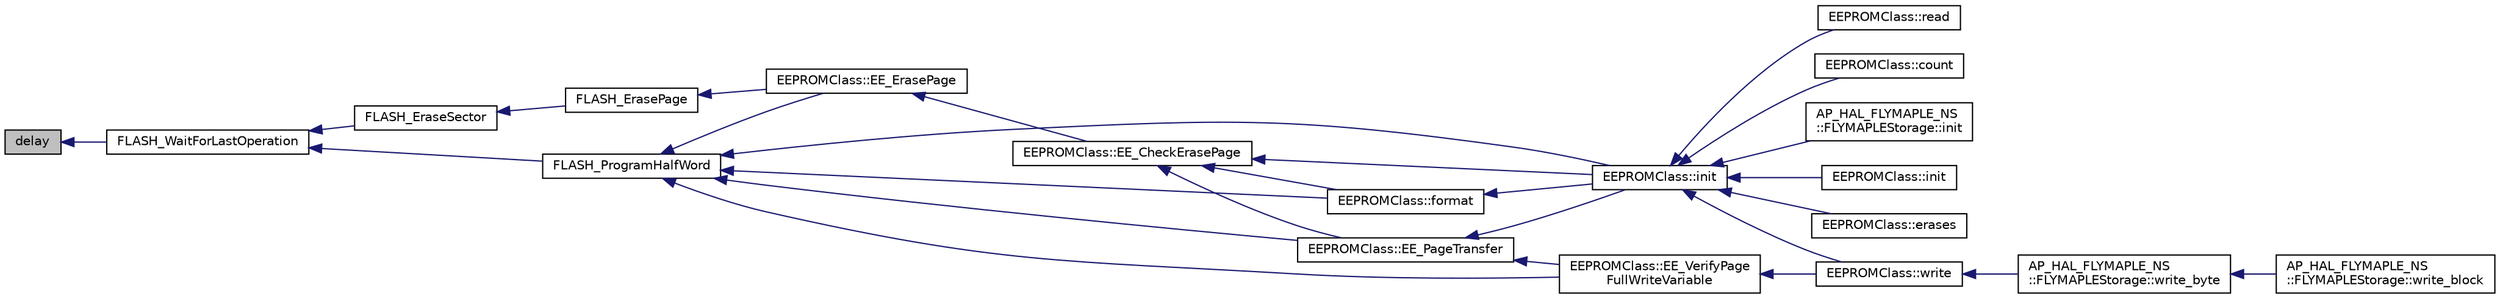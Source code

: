 digraph "delay"
{
 // INTERACTIVE_SVG=YES
  edge [fontname="Helvetica",fontsize="10",labelfontname="Helvetica",labelfontsize="10"];
  node [fontname="Helvetica",fontsize="10",shape=record];
  rankdir="LR";
  Node1 [label="delay",height=0.2,width=0.4,color="black", fillcolor="grey75", style="filled", fontcolor="black"];
  Node1 -> Node2 [dir="back",color="midnightblue",fontsize="10",style="solid",fontname="Helvetica"];
  Node2 [label="FLASH_WaitForLastOperation",height=0.2,width=0.4,color="black", fillcolor="white", style="filled",URL="$flash__stm32F2_8h.html#a32f1f24182bcef29414d7b59c1669595",tooltip="Waits for a Flash operation to complete or a TIMEOUT to occur. "];
  Node2 -> Node3 [dir="back",color="midnightblue",fontsize="10",style="solid",fontname="Helvetica"];
  Node3 [label="FLASH_EraseSector",height=0.2,width=0.4,color="black", fillcolor="white", style="filled",URL="$flash__stm32F2_8h.html#ae687b99f868242c3478fe2f070861abc",tooltip="Erases a specified FLASH Sector. "];
  Node3 -> Node4 [dir="back",color="midnightblue",fontsize="10",style="solid",fontname="Helvetica"];
  Node4 [label="FLASH_ErasePage",height=0.2,width=0.4,color="black", fillcolor="white", style="filled",URL="$flash__stm32F2_8h.html#ab10d4a1c191d1d7f5b3a3b70927e6e69",tooltip="Erases a specified FLASH page. "];
  Node4 -> Node5 [dir="back",color="midnightblue",fontsize="10",style="solid",fontname="Helvetica"];
  Node5 [label="EEPROMClass::EE_ErasePage",height=0.2,width=0.4,color="black", fillcolor="white", style="filled",URL="$classEEPROMClass.html#ad3725e57079ea532ce74bb4e76b211dd",tooltip="Erase page with increment erase counter (page + 2) "];
  Node5 -> Node6 [dir="back",color="midnightblue",fontsize="10",style="solid",fontname="Helvetica"];
  Node6 [label="EEPROMClass::EE_CheckErasePage",height=0.2,width=0.4,color="black", fillcolor="white", style="filled",URL="$classEEPROMClass.html#a42fc5632d6e320e5c08b8acc86a144d6",tooltip="Check page for blank and erase it. "];
  Node6 -> Node7 [dir="back",color="midnightblue",fontsize="10",style="solid",fontname="Helvetica"];
  Node7 [label="EEPROMClass::EE_PageTransfer",height=0.2,width=0.4,color="black", fillcolor="white", style="filled",URL="$classEEPROMClass.html#a3d12060444d8cc649f0264ce23f7bbaf",tooltip="Transfers last updated variables data from the full Page to an empty one. "];
  Node7 -> Node8 [dir="back",color="midnightblue",fontsize="10",style="solid",fontname="Helvetica"];
  Node8 [label="EEPROMClass::EE_VerifyPage\lFullWriteVariable",height=0.2,width=0.4,color="black", fillcolor="white", style="filled",URL="$classEEPROMClass.html#a1ec32c6c58e3845274ab08e8944d2f46",tooltip="Verify if active page is full and Writes variable in EEPROM. "];
  Node8 -> Node9 [dir="back",color="midnightblue",fontsize="10",style="solid",fontname="Helvetica"];
  Node9 [label="EEPROMClass::write",height=0.2,width=0.4,color="black", fillcolor="white", style="filled",URL="$classEEPROMClass.html#a94dfba95e7cbc16dd5cbfeb344a749c1",tooltip="Writes/upadtes variable data in EEPROM. "];
  Node9 -> Node10 [dir="back",color="midnightblue",fontsize="10",style="solid",fontname="Helvetica"];
  Node10 [label="AP_HAL_FLYMAPLE_NS\l::FLYMAPLEStorage::write_byte",height=0.2,width=0.4,color="black", fillcolor="white", style="filled",URL="$classAP__HAL__FLYMAPLE__NS_1_1FLYMAPLEStorage.html#a0aa3116d7a310753eea45c784330aa37"];
  Node10 -> Node11 [dir="back",color="midnightblue",fontsize="10",style="solid",fontname="Helvetica"];
  Node11 [label="AP_HAL_FLYMAPLE_NS\l::FLYMAPLEStorage::write_block",height=0.2,width=0.4,color="black", fillcolor="white", style="filled",URL="$classAP__HAL__FLYMAPLE__NS_1_1FLYMAPLEStorage.html#a3cebced9065ea52b7c7684aed8f3435b"];
  Node7 -> Node12 [dir="back",color="midnightblue",fontsize="10",style="solid",fontname="Helvetica"];
  Node12 [label="EEPROMClass::init",height=0.2,width=0.4,color="black", fillcolor="white", style="filled",URL="$classEEPROMClass.html#a9e3825e66fd8112ed3768f726537c8c6"];
  Node12 -> Node13 [dir="back",color="midnightblue",fontsize="10",style="solid",fontname="Helvetica"];
  Node13 [label="AP_HAL_FLYMAPLE_NS\l::FLYMAPLEStorage::init",height=0.2,width=0.4,color="black", fillcolor="white", style="filled",URL="$classAP__HAL__FLYMAPLE__NS_1_1FLYMAPLEStorage.html#a25a3355ea68af27fd28ec211b93ec2ca"];
  Node12 -> Node14 [dir="back",color="midnightblue",fontsize="10",style="solid",fontname="Helvetica"];
  Node14 [label="EEPROMClass::init",height=0.2,width=0.4,color="black", fillcolor="white", style="filled",URL="$classEEPROMClass.html#aa2aa9b1e1f3f7ec3924aacc22e7de722"];
  Node12 -> Node15 [dir="back",color="midnightblue",fontsize="10",style="solid",fontname="Helvetica"];
  Node15 [label="EEPROMClass::erases",height=0.2,width=0.4,color="black", fillcolor="white", style="filled",URL="$classEEPROMClass.html#a7b4057d24e48bfad9b294d5acd9e7b56",tooltip="Returns the erase counter for current page. "];
  Node12 -> Node16 [dir="back",color="midnightblue",fontsize="10",style="solid",fontname="Helvetica"];
  Node16 [label="EEPROMClass::read",height=0.2,width=0.4,color="black", fillcolor="white", style="filled",URL="$classEEPROMClass.html#a039849dd231854ce6b71bb558684d54e",tooltip="Returns the last stored variable data, if found, which correspond to the passed virtual address..."];
  Node12 -> Node9 [dir="back",color="midnightblue",fontsize="10",style="solid",fontname="Helvetica"];
  Node12 -> Node17 [dir="back",color="midnightblue",fontsize="10",style="solid",fontname="Helvetica"];
  Node17 [label="EEPROMClass::count",height=0.2,width=0.4,color="black", fillcolor="white", style="filled",URL="$classEEPROMClass.html#a11daf35eb9821e9c9761533f555bb1ed",tooltip="Return number of variable. "];
  Node6 -> Node12 [dir="back",color="midnightblue",fontsize="10",style="solid",fontname="Helvetica"];
  Node6 -> Node18 [dir="back",color="midnightblue",fontsize="10",style="solid",fontname="Helvetica"];
  Node18 [label="EEPROMClass::format",height=0.2,width=0.4,color="black", fillcolor="white", style="filled",URL="$classEEPROMClass.html#ac7d841bc2db8825c19444dff0a7409c5",tooltip="Erases PAGE0 and PAGE1 and writes EEPROM_VALID_PAGE / 0 header to PAGE0. "];
  Node18 -> Node12 [dir="back",color="midnightblue",fontsize="10",style="solid",fontname="Helvetica"];
  Node2 -> Node19 [dir="back",color="midnightblue",fontsize="10",style="solid",fontname="Helvetica"];
  Node19 [label="FLASH_ProgramHalfWord",height=0.2,width=0.4,color="black", fillcolor="white", style="filled",URL="$flash__stm32F2_8h.html#a67623617a6efb2676988073df8b08b23",tooltip="Programs a half word (16-bit) at a specified address. "];
  Node19 -> Node5 [dir="back",color="midnightblue",fontsize="10",style="solid",fontname="Helvetica"];
  Node19 -> Node7 [dir="back",color="midnightblue",fontsize="10",style="solid",fontname="Helvetica"];
  Node19 -> Node8 [dir="back",color="midnightblue",fontsize="10",style="solid",fontname="Helvetica"];
  Node19 -> Node12 [dir="back",color="midnightblue",fontsize="10",style="solid",fontname="Helvetica"];
  Node19 -> Node18 [dir="back",color="midnightblue",fontsize="10",style="solid",fontname="Helvetica"];
}
